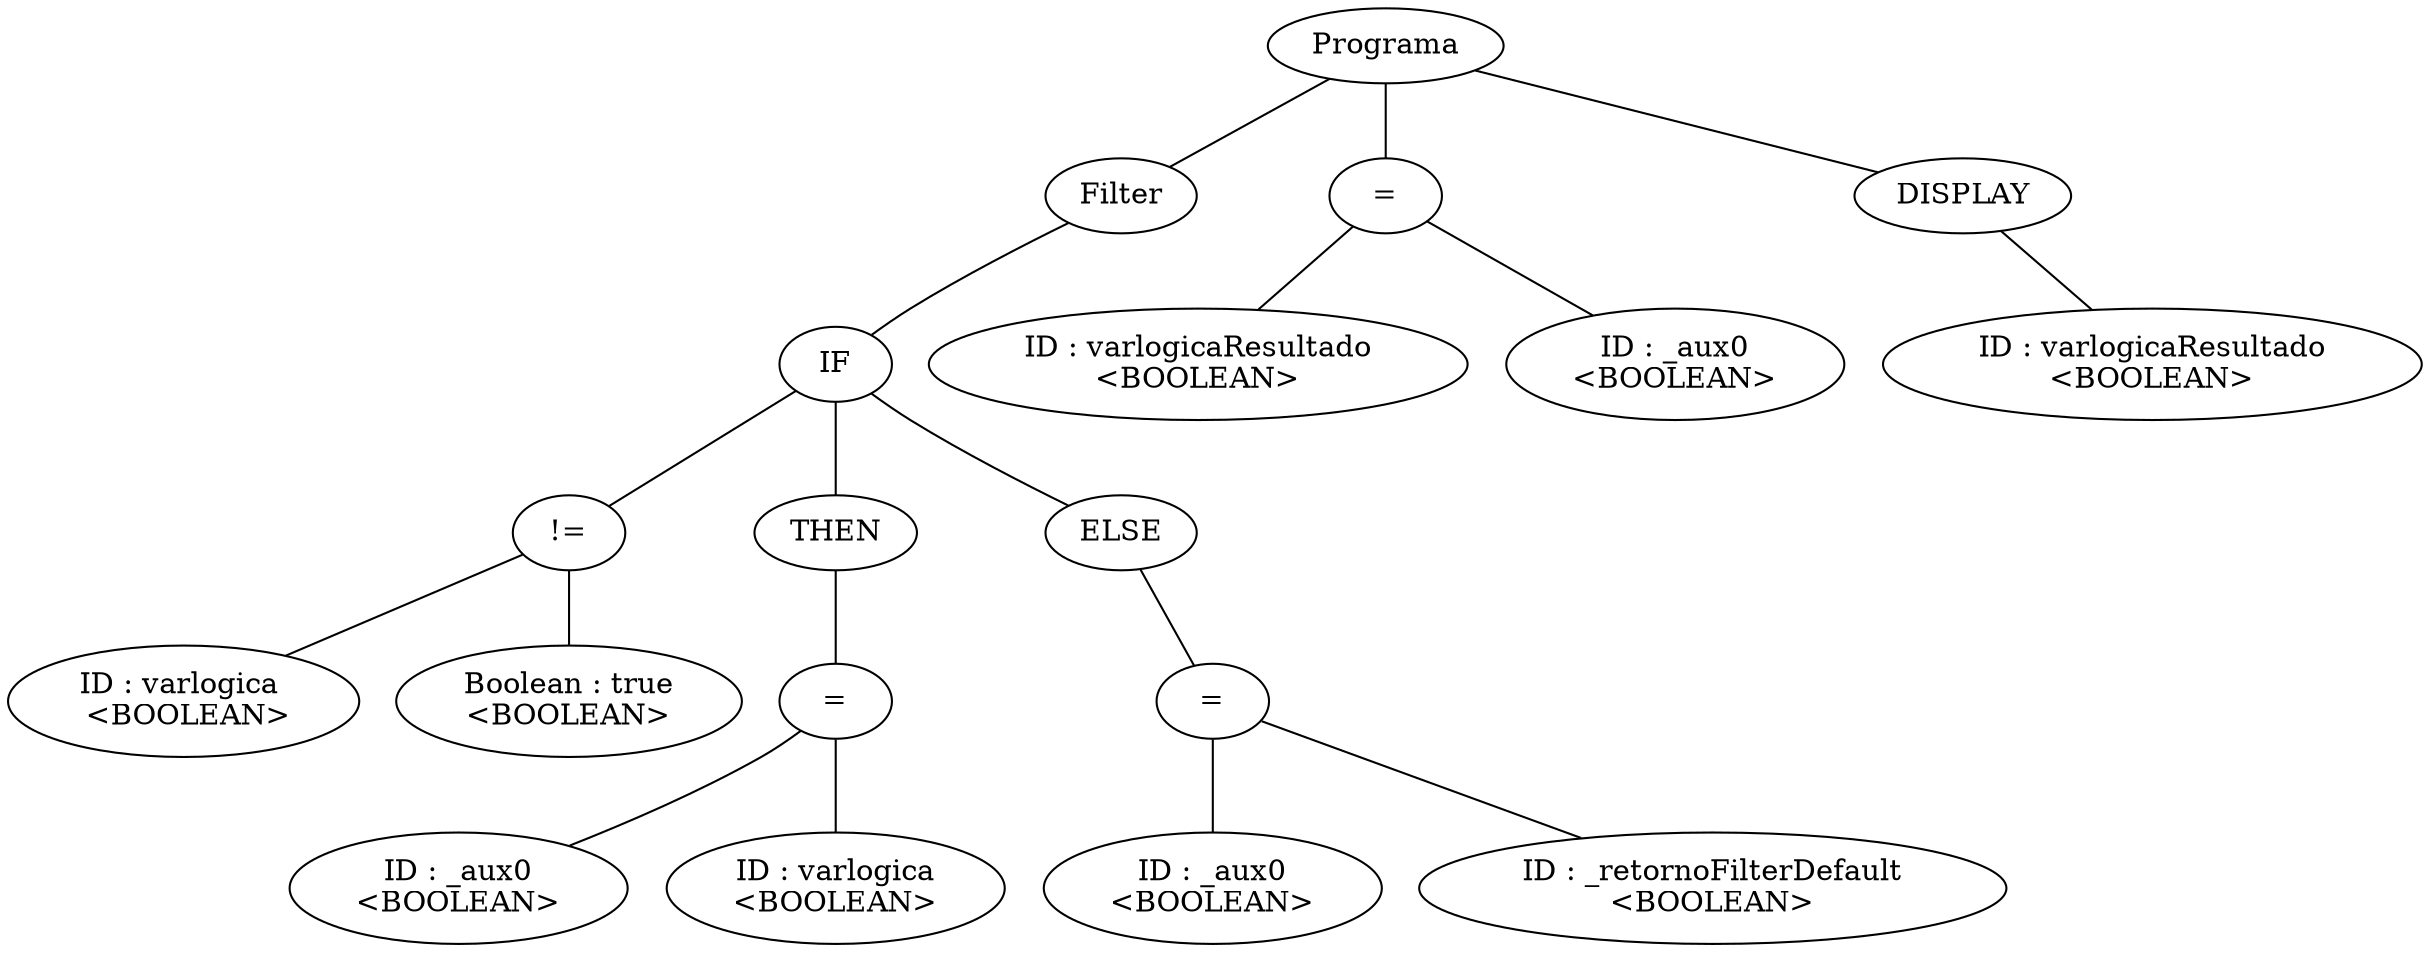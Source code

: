 graph G {nodo_973966548[label="Programa"]
nodo_1135577805[label="Filter"]
nodo_973966548--nodo_1135577805
nodo_1556129942[label="IF"]
nodo_1135577805--nodo_1556129942
nodo_2084912489[label="!="]
nodo_1556129942--nodo_2084912489
nodo_720921881[label="ID : varlogica 
 <BOOLEAN>"]
nodo_2084912489--nodo_720921881
nodo_364804969[label="Boolean : true\n<BOOLEAN>"]
nodo_2084912489--nodo_364804969
nodo_1290007888[label="="]
nodo_594481717--nodo_1290007888
nodo_429402064[label="ID : _aux0\n<BOOLEAN>"]
nodo_1290007888--nodo_429402064
nodo_1889618263[label="ID : varlogica\n<BOOLEAN>"]
nodo_1290007888--nodo_1889618263
nodo_1556129942--nodo_594481717
nodo_594481717[label="THEN"]
nodo_1556129942--nodo_935245419
nodo_935245419[label="ELSE"]
nodo_379719961[label="="]
nodo_935245419--nodo_379719961
nodo_1169698792[label="ID : _aux0\n<BOOLEAN>"]
nodo_379719961--nodo_1169698792
nodo_491136552[label="ID : _retornoFilterDefault\n<BOOLEAN>"]
nodo_379719961--nodo_491136552
nodo_1742159654[label="="]
nodo_973966548--nodo_1742159654
nodo_1643888668[label="ID : varlogicaResultado\n<BOOLEAN>"]
nodo_1742159654--nodo_1643888668
nodo_1706583204[label="ID : _aux0\n<BOOLEAN>"]
nodo_1742159654--nodo_1706583204
nodo_1239640413[label="DISPLAY"]
nodo_973966548--nodo_1239640413
nodo_387141960[label="ID : varlogicaResultado\n<BOOLEAN>"]
nodo_1239640413--nodo_387141960
}
